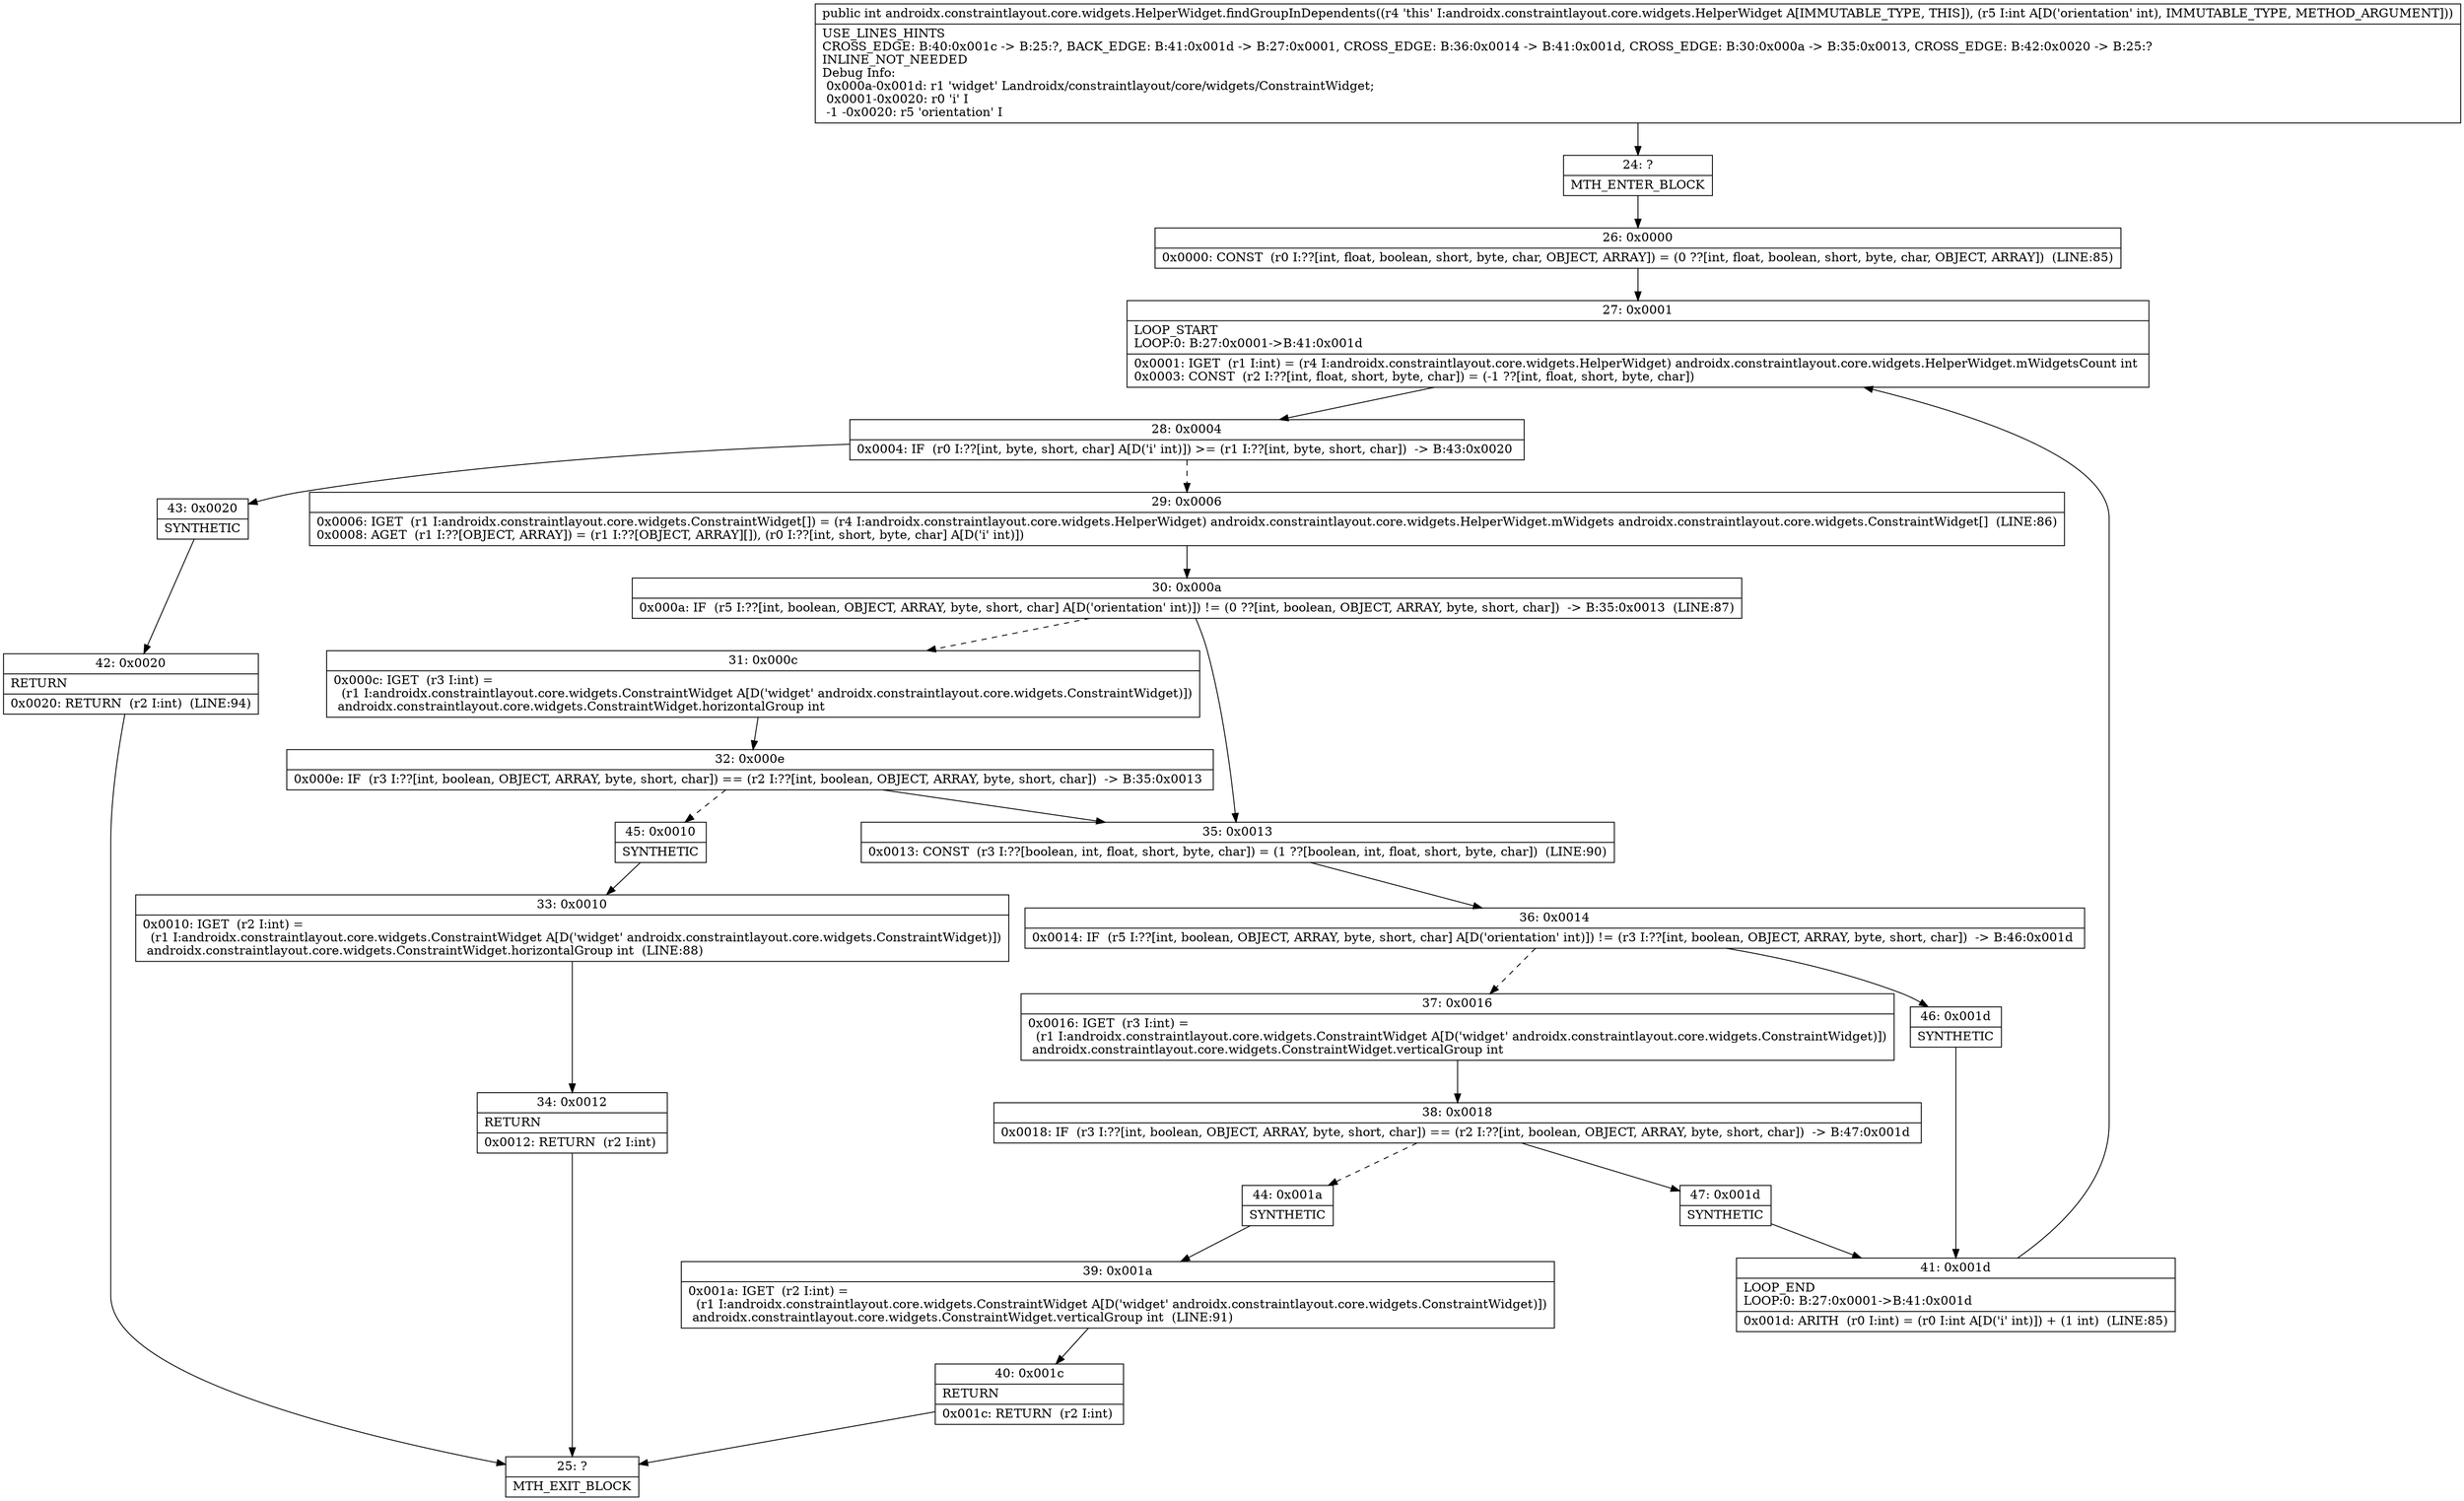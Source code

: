 digraph "CFG forandroidx.constraintlayout.core.widgets.HelperWidget.findGroupInDependents(I)I" {
Node_24 [shape=record,label="{24\:\ ?|MTH_ENTER_BLOCK\l}"];
Node_26 [shape=record,label="{26\:\ 0x0000|0x0000: CONST  (r0 I:??[int, float, boolean, short, byte, char, OBJECT, ARRAY]) = (0 ??[int, float, boolean, short, byte, char, OBJECT, ARRAY])  (LINE:85)\l}"];
Node_27 [shape=record,label="{27\:\ 0x0001|LOOP_START\lLOOP:0: B:27:0x0001\-\>B:41:0x001d\l|0x0001: IGET  (r1 I:int) = (r4 I:androidx.constraintlayout.core.widgets.HelperWidget) androidx.constraintlayout.core.widgets.HelperWidget.mWidgetsCount int \l0x0003: CONST  (r2 I:??[int, float, short, byte, char]) = (\-1 ??[int, float, short, byte, char]) \l}"];
Node_28 [shape=record,label="{28\:\ 0x0004|0x0004: IF  (r0 I:??[int, byte, short, char] A[D('i' int)]) \>= (r1 I:??[int, byte, short, char])  \-\> B:43:0x0020 \l}"];
Node_29 [shape=record,label="{29\:\ 0x0006|0x0006: IGET  (r1 I:androidx.constraintlayout.core.widgets.ConstraintWidget[]) = (r4 I:androidx.constraintlayout.core.widgets.HelperWidget) androidx.constraintlayout.core.widgets.HelperWidget.mWidgets androidx.constraintlayout.core.widgets.ConstraintWidget[]  (LINE:86)\l0x0008: AGET  (r1 I:??[OBJECT, ARRAY]) = (r1 I:??[OBJECT, ARRAY][]), (r0 I:??[int, short, byte, char] A[D('i' int)]) \l}"];
Node_30 [shape=record,label="{30\:\ 0x000a|0x000a: IF  (r5 I:??[int, boolean, OBJECT, ARRAY, byte, short, char] A[D('orientation' int)]) != (0 ??[int, boolean, OBJECT, ARRAY, byte, short, char])  \-\> B:35:0x0013  (LINE:87)\l}"];
Node_31 [shape=record,label="{31\:\ 0x000c|0x000c: IGET  (r3 I:int) = \l  (r1 I:androidx.constraintlayout.core.widgets.ConstraintWidget A[D('widget' androidx.constraintlayout.core.widgets.ConstraintWidget)])\l androidx.constraintlayout.core.widgets.ConstraintWidget.horizontalGroup int \l}"];
Node_32 [shape=record,label="{32\:\ 0x000e|0x000e: IF  (r3 I:??[int, boolean, OBJECT, ARRAY, byte, short, char]) == (r2 I:??[int, boolean, OBJECT, ARRAY, byte, short, char])  \-\> B:35:0x0013 \l}"];
Node_45 [shape=record,label="{45\:\ 0x0010|SYNTHETIC\l}"];
Node_33 [shape=record,label="{33\:\ 0x0010|0x0010: IGET  (r2 I:int) = \l  (r1 I:androidx.constraintlayout.core.widgets.ConstraintWidget A[D('widget' androidx.constraintlayout.core.widgets.ConstraintWidget)])\l androidx.constraintlayout.core.widgets.ConstraintWidget.horizontalGroup int  (LINE:88)\l}"];
Node_34 [shape=record,label="{34\:\ 0x0012|RETURN\l|0x0012: RETURN  (r2 I:int) \l}"];
Node_25 [shape=record,label="{25\:\ ?|MTH_EXIT_BLOCK\l}"];
Node_35 [shape=record,label="{35\:\ 0x0013|0x0013: CONST  (r3 I:??[boolean, int, float, short, byte, char]) = (1 ??[boolean, int, float, short, byte, char])  (LINE:90)\l}"];
Node_36 [shape=record,label="{36\:\ 0x0014|0x0014: IF  (r5 I:??[int, boolean, OBJECT, ARRAY, byte, short, char] A[D('orientation' int)]) != (r3 I:??[int, boolean, OBJECT, ARRAY, byte, short, char])  \-\> B:46:0x001d \l}"];
Node_37 [shape=record,label="{37\:\ 0x0016|0x0016: IGET  (r3 I:int) = \l  (r1 I:androidx.constraintlayout.core.widgets.ConstraintWidget A[D('widget' androidx.constraintlayout.core.widgets.ConstraintWidget)])\l androidx.constraintlayout.core.widgets.ConstraintWidget.verticalGroup int \l}"];
Node_38 [shape=record,label="{38\:\ 0x0018|0x0018: IF  (r3 I:??[int, boolean, OBJECT, ARRAY, byte, short, char]) == (r2 I:??[int, boolean, OBJECT, ARRAY, byte, short, char])  \-\> B:47:0x001d \l}"];
Node_44 [shape=record,label="{44\:\ 0x001a|SYNTHETIC\l}"];
Node_39 [shape=record,label="{39\:\ 0x001a|0x001a: IGET  (r2 I:int) = \l  (r1 I:androidx.constraintlayout.core.widgets.ConstraintWidget A[D('widget' androidx.constraintlayout.core.widgets.ConstraintWidget)])\l androidx.constraintlayout.core.widgets.ConstraintWidget.verticalGroup int  (LINE:91)\l}"];
Node_40 [shape=record,label="{40\:\ 0x001c|RETURN\l|0x001c: RETURN  (r2 I:int) \l}"];
Node_47 [shape=record,label="{47\:\ 0x001d|SYNTHETIC\l}"];
Node_41 [shape=record,label="{41\:\ 0x001d|LOOP_END\lLOOP:0: B:27:0x0001\-\>B:41:0x001d\l|0x001d: ARITH  (r0 I:int) = (r0 I:int A[D('i' int)]) + (1 int)  (LINE:85)\l}"];
Node_46 [shape=record,label="{46\:\ 0x001d|SYNTHETIC\l}"];
Node_43 [shape=record,label="{43\:\ 0x0020|SYNTHETIC\l}"];
Node_42 [shape=record,label="{42\:\ 0x0020|RETURN\l|0x0020: RETURN  (r2 I:int)  (LINE:94)\l}"];
MethodNode[shape=record,label="{public int androidx.constraintlayout.core.widgets.HelperWidget.findGroupInDependents((r4 'this' I:androidx.constraintlayout.core.widgets.HelperWidget A[IMMUTABLE_TYPE, THIS]), (r5 I:int A[D('orientation' int), IMMUTABLE_TYPE, METHOD_ARGUMENT]))  | USE_LINES_HINTS\lCROSS_EDGE: B:40:0x001c \-\> B:25:?, BACK_EDGE: B:41:0x001d \-\> B:27:0x0001, CROSS_EDGE: B:36:0x0014 \-\> B:41:0x001d, CROSS_EDGE: B:30:0x000a \-\> B:35:0x0013, CROSS_EDGE: B:42:0x0020 \-\> B:25:?\lINLINE_NOT_NEEDED\lDebug Info:\l  0x000a\-0x001d: r1 'widget' Landroidx\/constraintlayout\/core\/widgets\/ConstraintWidget;\l  0x0001\-0x0020: r0 'i' I\l  \-1 \-0x0020: r5 'orientation' I\l}"];
MethodNode -> Node_24;Node_24 -> Node_26;
Node_26 -> Node_27;
Node_27 -> Node_28;
Node_28 -> Node_29[style=dashed];
Node_28 -> Node_43;
Node_29 -> Node_30;
Node_30 -> Node_31[style=dashed];
Node_30 -> Node_35;
Node_31 -> Node_32;
Node_32 -> Node_35;
Node_32 -> Node_45[style=dashed];
Node_45 -> Node_33;
Node_33 -> Node_34;
Node_34 -> Node_25;
Node_35 -> Node_36;
Node_36 -> Node_37[style=dashed];
Node_36 -> Node_46;
Node_37 -> Node_38;
Node_38 -> Node_44[style=dashed];
Node_38 -> Node_47;
Node_44 -> Node_39;
Node_39 -> Node_40;
Node_40 -> Node_25;
Node_47 -> Node_41;
Node_41 -> Node_27;
Node_46 -> Node_41;
Node_43 -> Node_42;
Node_42 -> Node_25;
}

